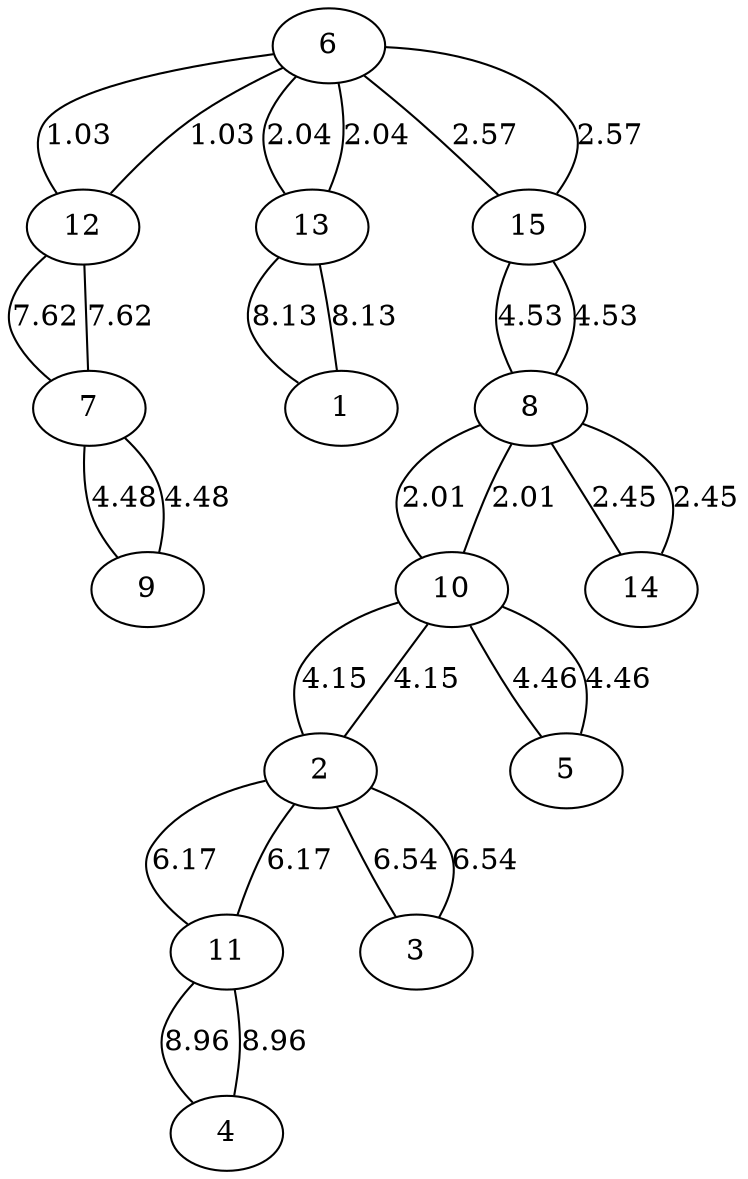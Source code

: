 graph sample {
6 -- 12 [label=1.03];
12 -- 6 [label=1.03];
10 -- 8 [label=2.01];
8 -- 10 [label=2.01];
13 -- 6 [label=2.04];
6 -- 13 [label=2.04];
8 -- 14 [label=2.45];
14 -- 8 [label=2.45];
15 -- 6 [label=2.57];
6 -- 15 [label=2.57];
2 -- 10 [label=4.15];
10 -- 2 [label=4.15];
10 -- 5 [label=4.46];
5 -- 10 [label=4.46];
7 -- 9 [label=4.48];
9 -- 7 [label=4.48];
8 -- 15 [label=4.53];
15 -- 8 [label=4.53];
2 -- 11 [label=6.17];
11 -- 2 [label=6.17];
3 -- 2 [label=6.54];
2 -- 3 [label=6.54];
7 -- 12 [label=7.62];
12 -- 7 [label=7.62];
1 -- 13 [label=8.13];
13 -- 1 [label=8.13];
4 -- 11 [label=8.96];
11 -- 4 [label=8.96];
}